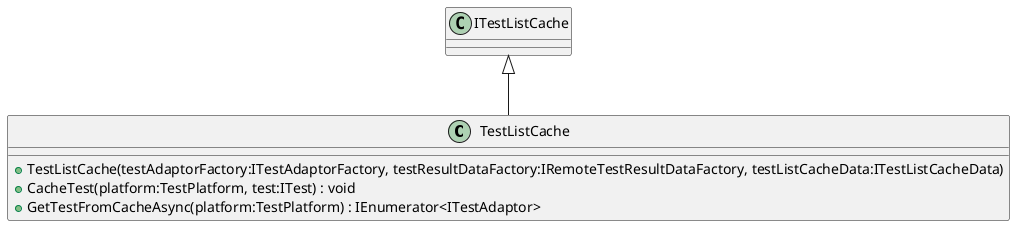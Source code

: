 @startuml
class TestListCache {
    + TestListCache(testAdaptorFactory:ITestAdaptorFactory, testResultDataFactory:IRemoteTestResultDataFactory, testListCacheData:ITestListCacheData)
    + CacheTest(platform:TestPlatform, test:ITest) : void
    + GetTestFromCacheAsync(platform:TestPlatform) : IEnumerator<ITestAdaptor>
}
ITestListCache <|-- TestListCache
@enduml
